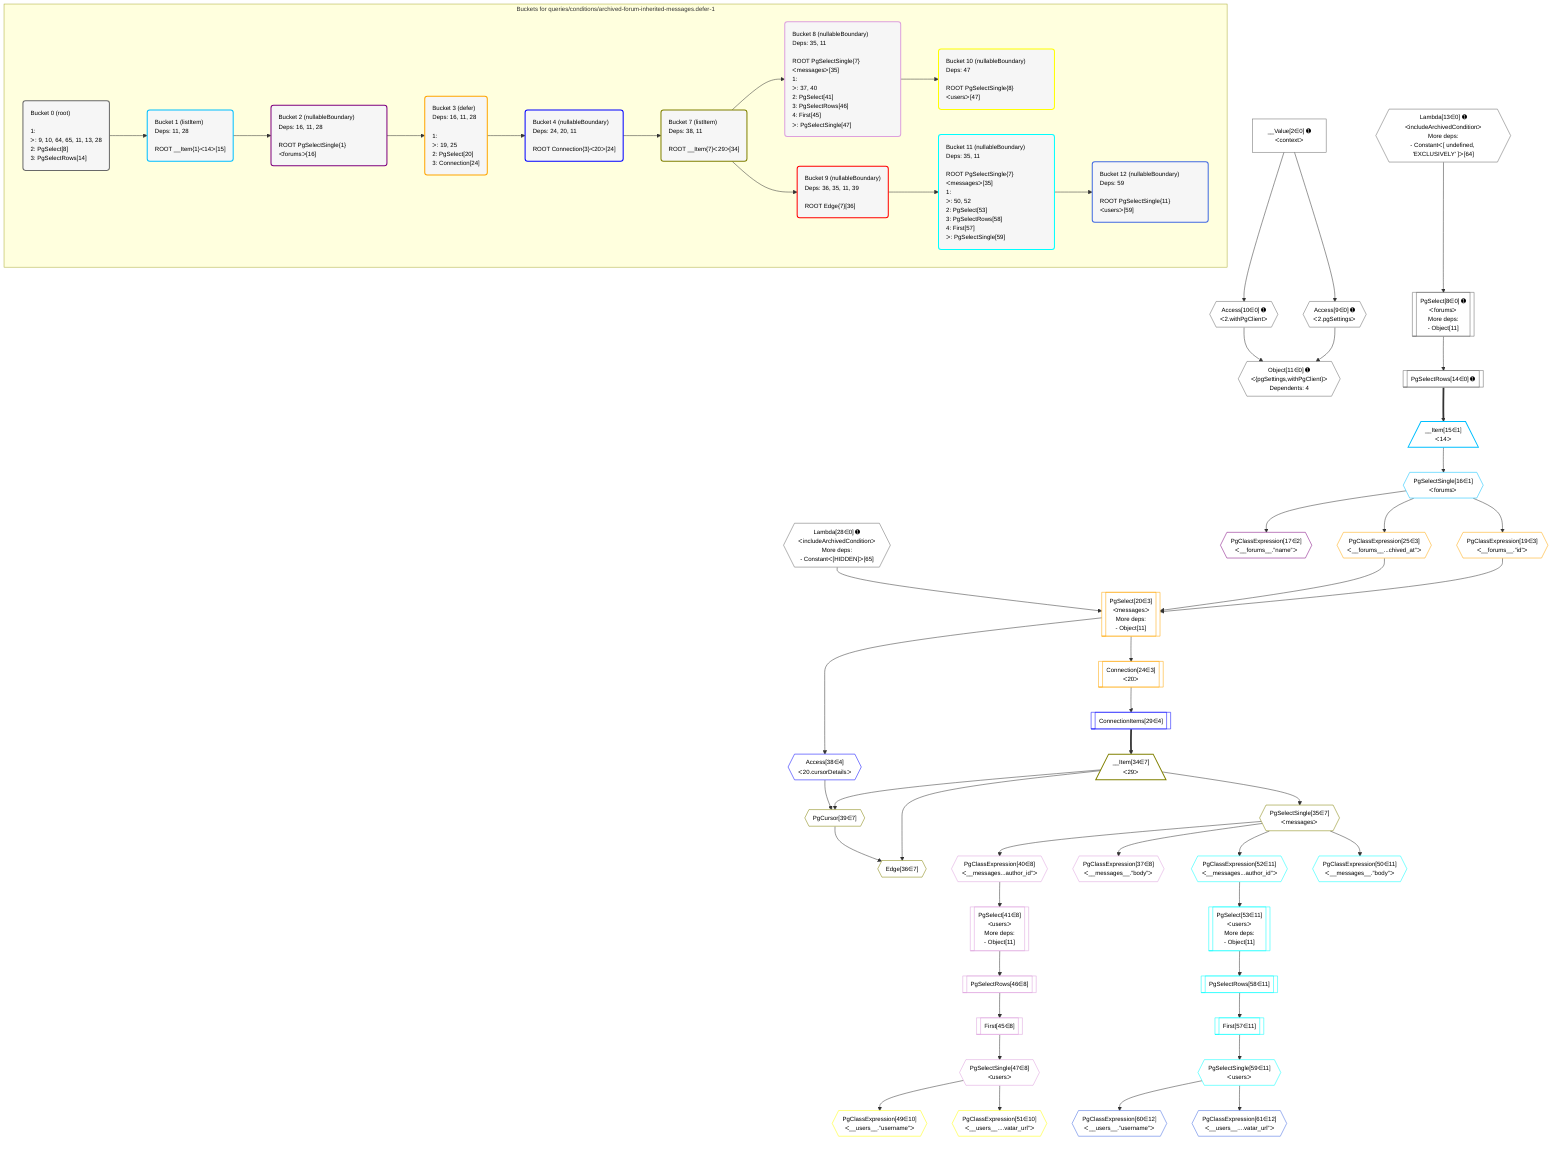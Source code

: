 %%{init: {'themeVariables': { 'fontSize': '12px'}}}%%
graph TD
    classDef path fill:#eee,stroke:#000,color:#000
    classDef plan fill:#fff,stroke-width:1px,color:#000
    classDef itemplan fill:#fff,stroke-width:2px,color:#000
    classDef unbatchedplan fill:#dff,stroke-width:1px,color:#000
    classDef sideeffectplan fill:#fcc,stroke-width:2px,color:#000
    classDef bucket fill:#f6f6f6,color:#000,stroke-width:2px,text-align:left

    subgraph "Buckets for queries/conditions/archived-forum-inherited-messages.defer-1"
    Bucket0("Bucket 0 (root)<br /><br />1: <br />ᐳ: 9, 10, 64, 65, 11, 13, 28<br />2: PgSelect[8]<br />3: PgSelectRows[14]"):::bucket
    Bucket1("Bucket 1 (listItem)<br />Deps: 11, 28<br /><br />ROOT __Item{1}ᐸ14ᐳ[15]"):::bucket
    Bucket2("Bucket 2 (nullableBoundary)<br />Deps: 16, 11, 28<br /><br />ROOT PgSelectSingle{1}ᐸforumsᐳ[16]"):::bucket
    Bucket3("Bucket 3 (defer)<br />Deps: 16, 11, 28<br /><br />1: <br />ᐳ: 19, 25<br />2: PgSelect[20]<br />3: Connection[24]"):::bucket
    Bucket4("Bucket 4 (nullableBoundary)<br />Deps: 24, 20, 11<br /><br />ROOT Connection{3}ᐸ20ᐳ[24]"):::bucket
    Bucket7("Bucket 7 (listItem)<br />Deps: 38, 11<br /><br />ROOT __Item{7}ᐸ29ᐳ[34]"):::bucket
    Bucket8("Bucket 8 (nullableBoundary)<br />Deps: 35, 11<br /><br />ROOT PgSelectSingle{7}ᐸmessagesᐳ[35]<br />1: <br />ᐳ: 37, 40<br />2: PgSelect[41]<br />3: PgSelectRows[46]<br />4: First[45]<br />ᐳ: PgSelectSingle[47]"):::bucket
    Bucket9("Bucket 9 (nullableBoundary)<br />Deps: 36, 35, 11, 39<br /><br />ROOT Edge{7}[36]"):::bucket
    Bucket10("Bucket 10 (nullableBoundary)<br />Deps: 47<br /><br />ROOT PgSelectSingle{8}ᐸusersᐳ[47]"):::bucket
    Bucket11("Bucket 11 (nullableBoundary)<br />Deps: 35, 11<br /><br />ROOT PgSelectSingle{7}ᐸmessagesᐳ[35]<br />1: <br />ᐳ: 50, 52<br />2: PgSelect[53]<br />3: PgSelectRows[58]<br />4: First[57]<br />ᐳ: PgSelectSingle[59]"):::bucket
    Bucket12("Bucket 12 (nullableBoundary)<br />Deps: 59<br /><br />ROOT PgSelectSingle{11}ᐸusersᐳ[59]"):::bucket
    end
    Bucket0 --> Bucket1
    Bucket1 --> Bucket2
    Bucket2 --> Bucket3
    Bucket3 --> Bucket4
    Bucket4 --> Bucket7
    Bucket7 --> Bucket8 & Bucket9
    Bucket8 --> Bucket10
    Bucket9 --> Bucket11
    Bucket11 --> Bucket12

    %% plan dependencies
    PgSelect8[["PgSelect[8∈0] ➊<br />ᐸforumsᐳ<br />More deps:<br />- Object[11]"]]:::plan
    Lambda13{{"Lambda[13∈0] ➊<br />ᐸincludeArchivedConditionᐳ<br />More deps:<br />- Constantᐸ[ undefined, 'EXCLUSIVELY' ]ᐳ[64]"}}:::plan
    Lambda13 --> PgSelect8
    Object11{{"Object[11∈0] ➊<br />ᐸ{pgSettings,withPgClient}ᐳ<br />Dependents: 4"}}:::plan
    Access9{{"Access[9∈0] ➊<br />ᐸ2.pgSettingsᐳ"}}:::plan
    Access10{{"Access[10∈0] ➊<br />ᐸ2.withPgClientᐳ"}}:::plan
    Access9 & Access10 --> Object11
    __Value2["__Value[2∈0] ➊<br />ᐸcontextᐳ"]:::plan
    __Value2 --> Access9
    __Value2 --> Access10
    PgSelectRows14[["PgSelectRows[14∈0] ➊"]]:::plan
    PgSelect8 --> PgSelectRows14
    Lambda28{{"Lambda[28∈0] ➊<br />ᐸincludeArchivedConditionᐳ<br />More deps:<br />- Constantᐸ[HIDDEN]ᐳ[65]"}}:::plan
    __Item15[/"__Item[15∈1]<br />ᐸ14ᐳ"\]:::itemplan
    PgSelectRows14 ==> __Item15
    PgSelectSingle16{{"PgSelectSingle[16∈1]<br />ᐸforumsᐳ"}}:::plan
    __Item15 --> PgSelectSingle16
    PgClassExpression17{{"PgClassExpression[17∈2]<br />ᐸ__forums__.”name”ᐳ"}}:::plan
    PgSelectSingle16 --> PgClassExpression17
    PgSelect20[["PgSelect[20∈3]<br />ᐸmessagesᐳ<br />More deps:<br />- Object[11]"]]:::plan
    PgClassExpression19{{"PgClassExpression[19∈3]<br />ᐸ__forums__.”id”ᐳ"}}:::plan
    PgClassExpression25{{"PgClassExpression[25∈3]<br />ᐸ__forums__...chived_at”ᐳ"}}:::plan
    PgClassExpression19 & PgClassExpression25 & Lambda28 --> PgSelect20
    PgSelectSingle16 --> PgClassExpression19
    Connection24[["Connection[24∈3]<br />ᐸ20ᐳ"]]:::plan
    PgSelect20 --> Connection24
    PgSelectSingle16 --> PgClassExpression25
    ConnectionItems29[["ConnectionItems[29∈4]"]]:::plan
    Connection24 --> ConnectionItems29
    Access38{{"Access[38∈4]<br />ᐸ20.cursorDetailsᐳ"}}:::plan
    PgSelect20 --> Access38
    Edge36{{"Edge[36∈7]"}}:::plan
    __Item34[/"__Item[34∈7]<br />ᐸ29ᐳ"\]:::itemplan
    PgCursor39{{"PgCursor[39∈7]"}}:::plan
    __Item34 & PgCursor39 --> Edge36
    __Item34 & Access38 --> PgCursor39
    ConnectionItems29 ==> __Item34
    PgSelectSingle35{{"PgSelectSingle[35∈7]<br />ᐸmessagesᐳ"}}:::plan
    __Item34 --> PgSelectSingle35
    PgSelect41[["PgSelect[41∈8]<br />ᐸusersᐳ<br />More deps:<br />- Object[11]"]]:::plan
    PgClassExpression40{{"PgClassExpression[40∈8]<br />ᐸ__messages...author_id”ᐳ"}}:::plan
    PgClassExpression40 --> PgSelect41
    PgClassExpression37{{"PgClassExpression[37∈8]<br />ᐸ__messages__.”body”ᐳ"}}:::plan
    PgSelectSingle35 --> PgClassExpression37
    PgSelectSingle35 --> PgClassExpression40
    First45[["First[45∈8]"]]:::plan
    PgSelectRows46[["PgSelectRows[46∈8]"]]:::plan
    PgSelectRows46 --> First45
    PgSelect41 --> PgSelectRows46
    PgSelectSingle47{{"PgSelectSingle[47∈8]<br />ᐸusersᐳ"}}:::plan
    First45 --> PgSelectSingle47
    PgClassExpression49{{"PgClassExpression[49∈10]<br />ᐸ__users__.”username”ᐳ"}}:::plan
    PgSelectSingle47 --> PgClassExpression49
    PgClassExpression51{{"PgClassExpression[51∈10]<br />ᐸ__users__....vatar_url”ᐳ"}}:::plan
    PgSelectSingle47 --> PgClassExpression51
    PgSelect53[["PgSelect[53∈11]<br />ᐸusersᐳ<br />More deps:<br />- Object[11]"]]:::plan
    PgClassExpression52{{"PgClassExpression[52∈11]<br />ᐸ__messages...author_id”ᐳ"}}:::plan
    PgClassExpression52 --> PgSelect53
    PgClassExpression50{{"PgClassExpression[50∈11]<br />ᐸ__messages__.”body”ᐳ"}}:::plan
    PgSelectSingle35 --> PgClassExpression50
    PgSelectSingle35 --> PgClassExpression52
    First57[["First[57∈11]"]]:::plan
    PgSelectRows58[["PgSelectRows[58∈11]"]]:::plan
    PgSelectRows58 --> First57
    PgSelect53 --> PgSelectRows58
    PgSelectSingle59{{"PgSelectSingle[59∈11]<br />ᐸusersᐳ"}}:::plan
    First57 --> PgSelectSingle59
    PgClassExpression60{{"PgClassExpression[60∈12]<br />ᐸ__users__.”username”ᐳ"}}:::plan
    PgSelectSingle59 --> PgClassExpression60
    PgClassExpression61{{"PgClassExpression[61∈12]<br />ᐸ__users__....vatar_url”ᐳ"}}:::plan
    PgSelectSingle59 --> PgClassExpression61

    %% define steps
    classDef bucket0 stroke:#696969
    class Bucket0,__Value2,PgSelect8,Access9,Access10,Object11,Lambda13,PgSelectRows14,Lambda28 bucket0
    classDef bucket1 stroke:#00bfff
    class Bucket1,__Item15,PgSelectSingle16 bucket1
    classDef bucket2 stroke:#7f007f
    class Bucket2,PgClassExpression17 bucket2
    classDef bucket3 stroke:#ffa500
    class Bucket3,PgClassExpression19,PgSelect20,Connection24,PgClassExpression25 bucket3
    classDef bucket4 stroke:#0000ff
    class Bucket4,ConnectionItems29,Access38 bucket4
    classDef bucket7 stroke:#808000
    class Bucket7,__Item34,PgSelectSingle35,Edge36,PgCursor39 bucket7
    classDef bucket8 stroke:#dda0dd
    class Bucket8,PgClassExpression37,PgClassExpression40,PgSelect41,First45,PgSelectRows46,PgSelectSingle47 bucket8
    classDef bucket9 stroke:#ff0000
    class Bucket9 bucket9
    classDef bucket10 stroke:#ffff00
    class Bucket10,PgClassExpression49,PgClassExpression51 bucket10
    classDef bucket11 stroke:#00ffff
    class Bucket11,PgClassExpression50,PgClassExpression52,PgSelect53,First57,PgSelectRows58,PgSelectSingle59 bucket11
    classDef bucket12 stroke:#4169e1
    class Bucket12,PgClassExpression60,PgClassExpression61 bucket12
